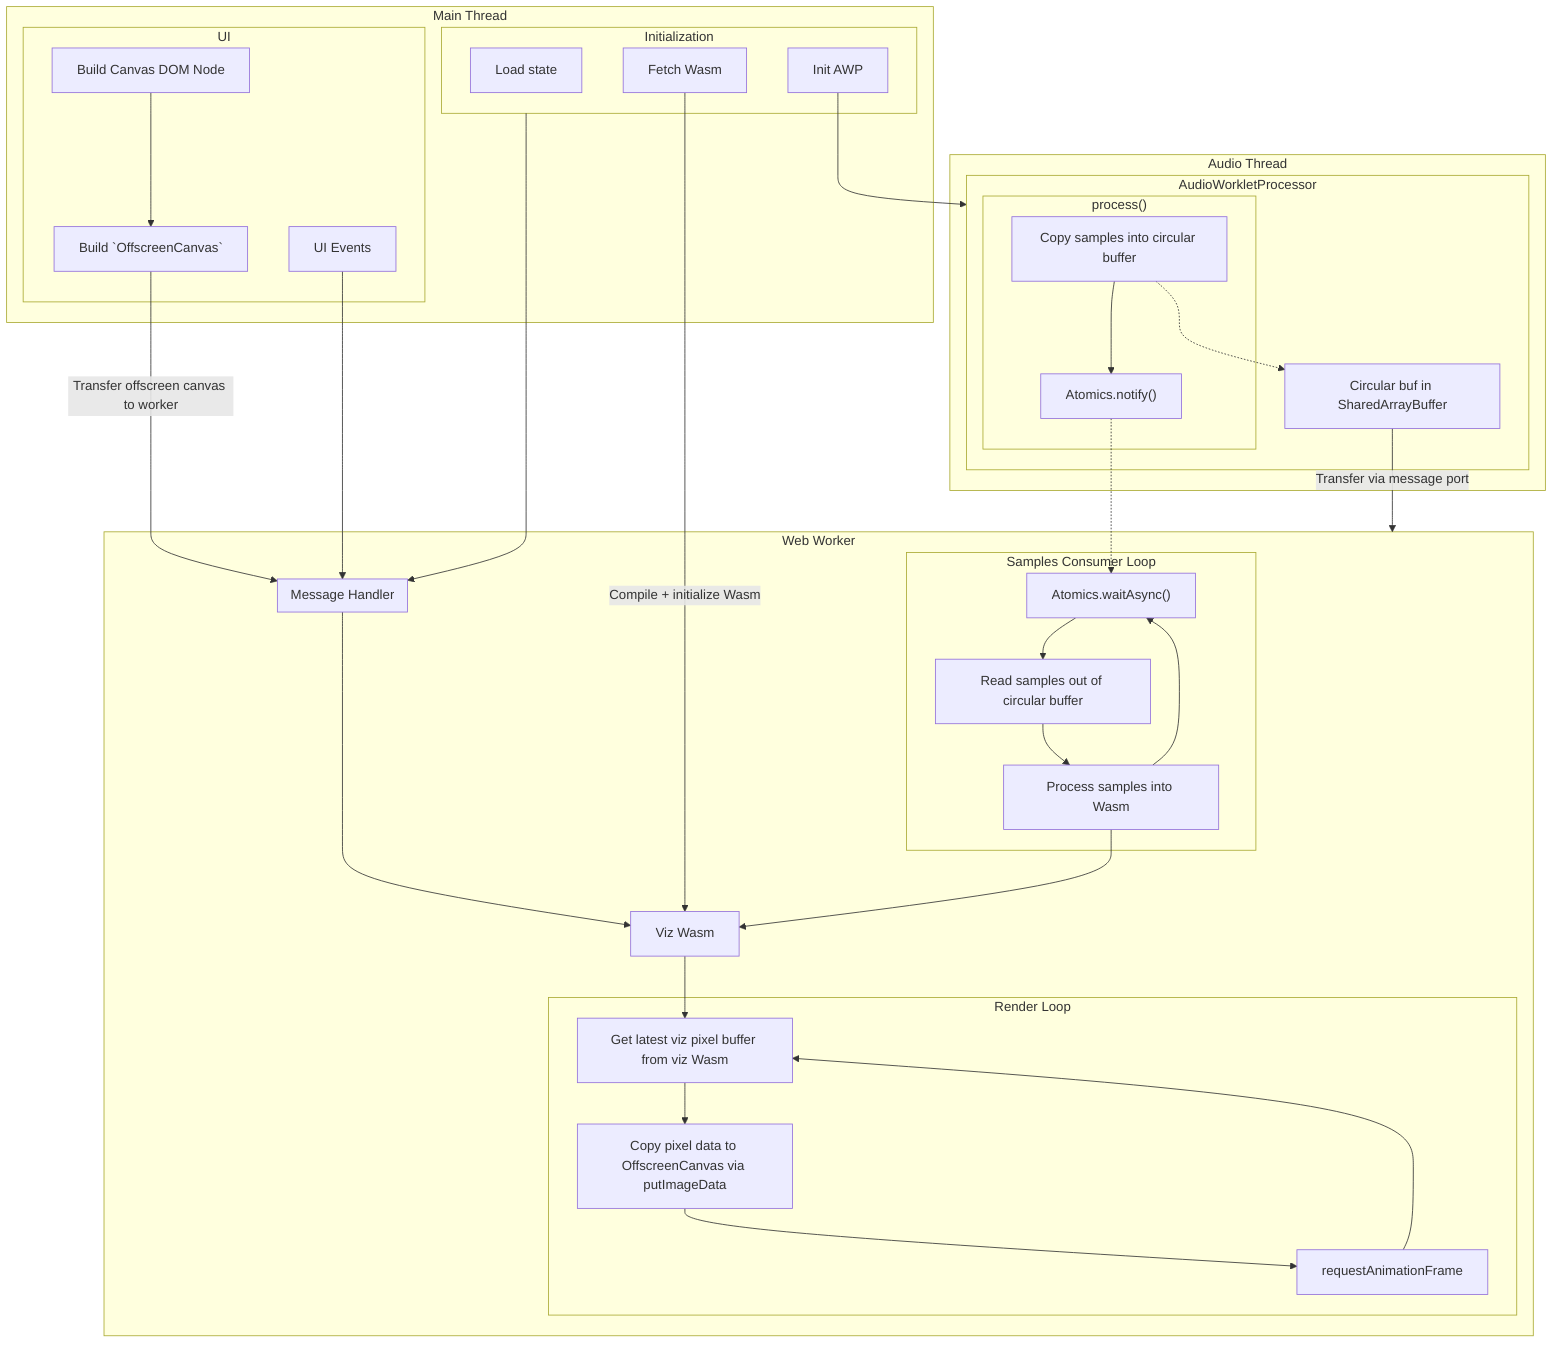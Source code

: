 graph TB
    subgraph mainThread [Main Thread]
        direction BT
        subgraph mainThreadInit [Initialization]
            direction RL
            STATE[Load state]
            WASM[Fetch Wasm]
            INITAWP[Init AWP]
        end

        subgraph ui [UI]
            CNV[Build Canvas DOM Node]
            BOSC[Build `OffscreenCanvas`]
            CNV --> BOSC

            UIEVT[UI Events]
        end

        %% mainThreadInit --> ui
    end

    subgraph audioThread [Audio Thread]
        subgraph awp [AudioWorkletProcessor]
            BUF[Circular buf in SharedArrayBuffer]

            subgraph processLoop ["process()"]
                COPYSAMPLES[Copy samples into circular buffer]
                NOTIFY["`Atomics.notify()`"]
                COPYSAMPLES --> NOTIFY
            end
        end
    end

    subgraph workerThread [Web Worker]
        direction BT

        subgraph sampleConsumerLoop [Samples Consumer Loop]
            direction BT
            WAIT["`Atomics.waitAsync()`"]
            READ["Read samples out of circular buffer"]
            PROCESS["Process samples into Wasm"]
            WAIT --> READ --> PROCESS --> WAIT
        end

        subgraph messageHandler [Message Handler]

        end

        messageHandler --> VIZWASM["Viz Wasm"]

        subgraph renderLoop [Render Loop]
            direction TB
            ANIMATE[requestAnimationFrame]
            GETPIX[Get latest viz pixel buffer from viz Wasm]
            COPYPIX[Copy pixel data to OffscreenCanvas via putImageData]
            ANIMATE --> GETPIX --> COPYPIX --> ANIMATE
        end
    end

    mainThreadInit --> messageHandler
    WASM -- "Compile + initialize Wasm" --> VIZWASM
    INITAWP --> awp
    BUF -- Transfer via message port --> workerThread
    COPYSAMPLES -.-> BUF
    NOTIFY -.-> WAIT
    BOSC -- Transfer offscreen canvas to worker --> messageHandler
    PROCESS --> VIZWASM
    VIZWASM --> GETPIX
    UIEVT --> messageHandler